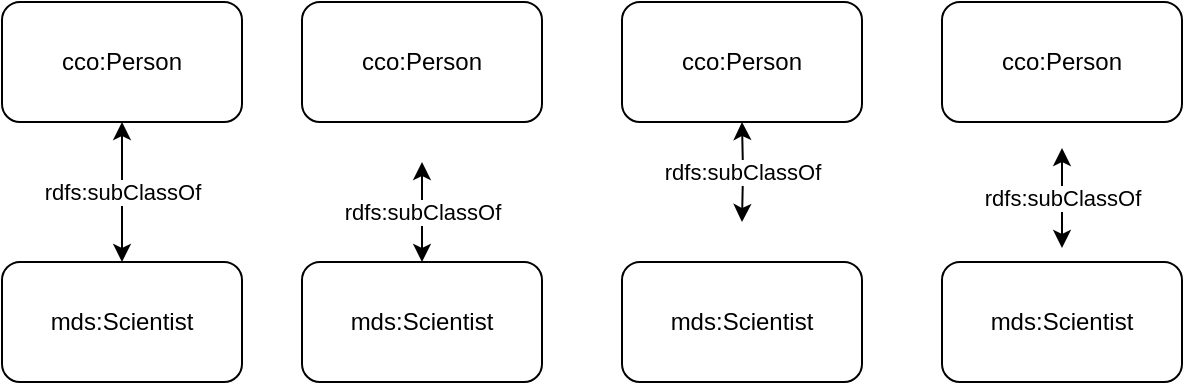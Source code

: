 <mxfile version="24.5.1" type="device">
  <diagram name="Page-1" id="5LcMA3kwRHNBWpp1UkyC">
    <mxGraphModel dx="1242" dy="695" grid="1" gridSize="10" guides="1" tooltips="1" connect="1" arrows="1" fold="1" page="1" pageScale="1" pageWidth="1100" pageHeight="850" math="0" shadow="0">
      <root>
        <mxCell id="0" />
        <mxCell id="1" parent="0" />
        <mxCell id="XvOeeY5n2dAaE72KoK13-2" value="cco:Person" style="rounded=1;whiteSpace=wrap;html=1;" parent="1" vertex="1">
          <mxGeometry x="480" y="150" width="120" height="60" as="geometry" />
        </mxCell>
        <mxCell id="jDhnAHgz9lqgaRpsrzA--1" value="rdfs:subClassOf" style="edgeStyle=orthogonalEdgeStyle;rounded=0;orthogonalLoop=1;jettySize=auto;html=1;startArrow=classic;startFill=1;" edge="1" parent="1" source="XvOeeY5n2dAaE72KoK13-3" target="XvOeeY5n2dAaE72KoK13-2">
          <mxGeometry relative="1" as="geometry" />
        </mxCell>
        <mxCell id="XvOeeY5n2dAaE72KoK13-3" value="mds:Scientist" style="rounded=1;whiteSpace=wrap;html=1;" parent="1" vertex="1">
          <mxGeometry x="480" y="280" width="120" height="60" as="geometry" />
        </mxCell>
        <mxCell id="jDhnAHgz9lqgaRpsrzA--2" value="cco:Person" style="rounded=1;whiteSpace=wrap;html=1;" vertex="1" parent="1">
          <mxGeometry x="630" y="150" width="120" height="60" as="geometry" />
        </mxCell>
        <mxCell id="jDhnAHgz9lqgaRpsrzA--3" value="rdfs:subClassOf" style="edgeStyle=orthogonalEdgeStyle;rounded=0;orthogonalLoop=1;jettySize=auto;html=1;startArrow=classic;startFill=1;" edge="1" parent="1" source="jDhnAHgz9lqgaRpsrzA--4">
          <mxGeometry relative="1" as="geometry">
            <mxPoint x="690" y="230" as="targetPoint" />
          </mxGeometry>
        </mxCell>
        <mxCell id="jDhnAHgz9lqgaRpsrzA--4" value="mds:Scientist" style="rounded=1;whiteSpace=wrap;html=1;" vertex="1" parent="1">
          <mxGeometry x="630" y="280" width="120" height="60" as="geometry" />
        </mxCell>
        <mxCell id="jDhnAHgz9lqgaRpsrzA--5" value="cco:Person" style="rounded=1;whiteSpace=wrap;html=1;" vertex="1" parent="1">
          <mxGeometry x="790" y="150" width="120" height="60" as="geometry" />
        </mxCell>
        <mxCell id="jDhnAHgz9lqgaRpsrzA--6" value="rdfs:subClassOf" style="edgeStyle=orthogonalEdgeStyle;rounded=0;orthogonalLoop=1;jettySize=auto;html=1;startArrow=classic;startFill=1;entryX=0.5;entryY=1;entryDx=0;entryDy=0;" edge="1" parent="1" target="jDhnAHgz9lqgaRpsrzA--5">
          <mxGeometry relative="1" as="geometry">
            <mxPoint x="850" y="230" as="targetPoint" />
            <mxPoint x="850" y="260" as="sourcePoint" />
          </mxGeometry>
        </mxCell>
        <mxCell id="jDhnAHgz9lqgaRpsrzA--7" value="mds:Scientist" style="rounded=1;whiteSpace=wrap;html=1;" vertex="1" parent="1">
          <mxGeometry x="790" y="280" width="120" height="60" as="geometry" />
        </mxCell>
        <mxCell id="jDhnAHgz9lqgaRpsrzA--8" value="cco:Person" style="rounded=1;whiteSpace=wrap;html=1;" vertex="1" parent="1">
          <mxGeometry x="950" y="150" width="120" height="60" as="geometry" />
        </mxCell>
        <mxCell id="jDhnAHgz9lqgaRpsrzA--9" value="rdfs:subClassOf" style="edgeStyle=orthogonalEdgeStyle;rounded=0;orthogonalLoop=1;jettySize=auto;html=1;startArrow=classic;startFill=1;entryX=0.5;entryY=1;entryDx=0;entryDy=0;" edge="1" parent="1">
          <mxGeometry relative="1" as="geometry">
            <mxPoint x="1010" y="223" as="targetPoint" />
            <mxPoint x="1010" y="273" as="sourcePoint" />
          </mxGeometry>
        </mxCell>
        <mxCell id="jDhnAHgz9lqgaRpsrzA--10" value="mds:Scientist" style="rounded=1;whiteSpace=wrap;html=1;" vertex="1" parent="1">
          <mxGeometry x="950" y="280" width="120" height="60" as="geometry" />
        </mxCell>
      </root>
    </mxGraphModel>
  </diagram>
</mxfile>

